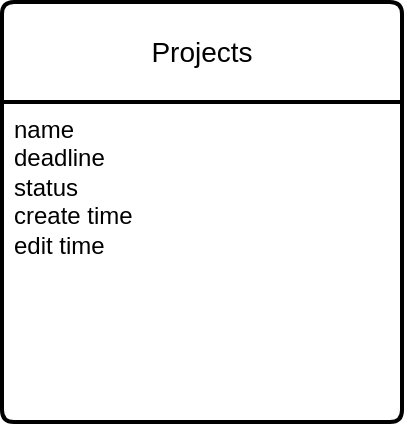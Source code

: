 <mxfile version="23.1.5" type="github">
  <diagram id="R2lEEEUBdFMjLlhIrx00" name="Page-1">
    <mxGraphModel dx="1234" dy="707" grid="1" gridSize="10" guides="1" tooltips="1" connect="1" arrows="1" fold="1" page="1" pageScale="1" pageWidth="850" pageHeight="1100" math="0" shadow="0" extFonts="Permanent Marker^https://fonts.googleapis.com/css?family=Permanent+Marker">
      <root>
        <mxCell id="0" />
        <mxCell id="1" parent="0" />
        <mxCell id="qp4viuChuS6ScxTU1f7V-14" value="Projects" style="swimlane;childLayout=stackLayout;horizontal=1;startSize=50;horizontalStack=0;rounded=1;fontSize=14;fontStyle=0;strokeWidth=2;resizeParent=0;resizeLast=1;shadow=0;dashed=0;align=center;arcSize=4;whiteSpace=wrap;html=1;" vertex="1" parent="1">
          <mxGeometry x="150" y="70" width="200" height="210" as="geometry">
            <mxRectangle x="150" y="70" width="90" height="50" as="alternateBounds" />
          </mxGeometry>
        </mxCell>
        <mxCell id="qp4viuChuS6ScxTU1f7V-15" value="name&lt;br&gt;deadline&lt;br&gt;status&lt;br&gt;create time&lt;br&gt;edit time&lt;br&gt;&lt;br&gt;&lt;div&gt;&lt;br&gt;&lt;/div&gt;" style="align=left;strokeColor=none;fillColor=none;spacingLeft=4;fontSize=12;verticalAlign=top;resizable=0;rotatable=0;part=1;html=1;" vertex="1" parent="qp4viuChuS6ScxTU1f7V-14">
          <mxGeometry y="50" width="200" height="160" as="geometry" />
        </mxCell>
      </root>
    </mxGraphModel>
  </diagram>
</mxfile>
